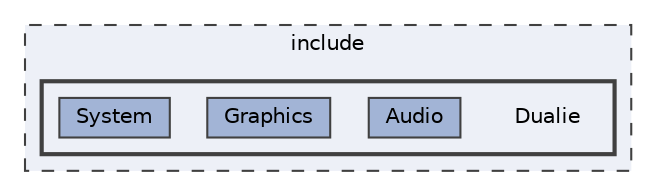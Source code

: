 digraph "include/Dualie"
{
 // LATEX_PDF_SIZE
  bgcolor="transparent";
  edge [fontname=Helvetica,fontsize=10,labelfontname=Helvetica,labelfontsize=10];
  node [fontname=Helvetica,fontsize=10,shape=box,height=0.2,width=0.4];
  compound=true
  subgraph clusterdir_d44c64559bbebec7f509842c48db8b23 {
    graph [ bgcolor="#edf0f7", pencolor="grey25", label="include", fontname=Helvetica,fontsize=10 style="filled,dashed", URL="dir_d44c64559bbebec7f509842c48db8b23.html",tooltip=""]
  subgraph clusterdir_42c353930034713e6274dc335f27bd78 {
    graph [ bgcolor="#edf0f7", pencolor="grey25", label="", fontname=Helvetica,fontsize=10 style="filled,bold", URL="dir_42c353930034713e6274dc335f27bd78.html",tooltip=""]
    dir_42c353930034713e6274dc335f27bd78 [shape=plaintext, label="Dualie"];
  dir_deafb864d83a4b2f154008caa64f196f [label="Audio", fillcolor="#a2b4d6", color="grey25", style="filled", URL="dir_deafb864d83a4b2f154008caa64f196f.html",tooltip=""];
  dir_05a99748e4cb154f636c3971e7b80f36 [label="Graphics", fillcolor="#a2b4d6", color="grey25", style="filled", URL="dir_05a99748e4cb154f636c3971e7b80f36.html",tooltip=""];
  dir_5ad4cbe9389155926d1863f1c034a1b0 [label="System", fillcolor="#a2b4d6", color="grey25", style="filled", URL="dir_5ad4cbe9389155926d1863f1c034a1b0.html",tooltip=""];
  }
  }
}
